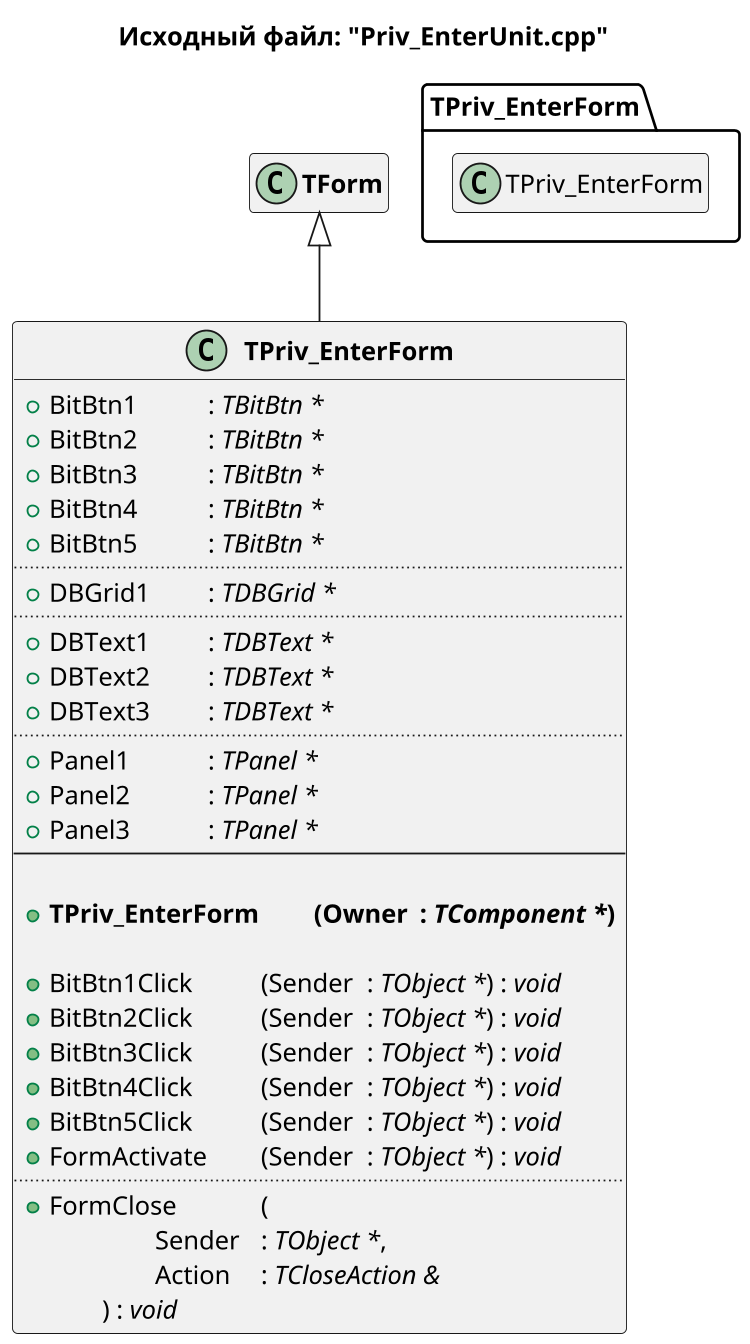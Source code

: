 
@startuml Priv_EnterUnit.cpp

title Исходный файл: "Priv_EnterUnit.cpp"

scale 750 width

"<b>TPriv_EnterForm</b>" -up-|> "<b>TForm</b>"

hide "<b>TForm</b>" members

class "<b>TPriv_EnterForm</b>"
{
    + BitBtn1 \t\t: <i>TBitBtn *</i>
    + BitBtn2 \t\t: <i>TBitBtn *</i>
    + BitBtn3 \t\t: <i>TBitBtn *</i>
    + BitBtn4 \t\t: <i>TBitBtn *</i>
    + BitBtn5 \t\t: <i>TBitBtn *</i>
    ..
    + DBGrid1 \t: <i>TDBGrid *</i>
    ..
    + DBText1 \t: <i>TDBText *</i>
    + DBText2 \t: <i>TDBText *</i>
    + DBText3 \t: <i>TDBText *</i>
    ..
    + Panel1 \t\t: <i>TPanel *</i>
    + Panel2 \t\t: <i>TPanel *</i>
    + Panel3 \t\t: <i>TPanel *</i>
    --
    
    + <b>TPriv_EnterForm \t(Owner \t: <i>TComponent *</i>)</b>

    + BitBtn1Click \t\t(Sender \t: <i>TObject *</i>) : <i>void</i>
    + BitBtn2Click \t\t(Sender \t: <i>TObject *</i>) : <i>void</i>
    + BitBtn3Click \t\t(Sender \t: <i>TObject *</i>) : <i>void</i>
    + BitBtn4Click \t\t(Sender \t: <i>TObject *</i>) : <i>void</i>
    + BitBtn5Click \t\t(Sender \t: <i>TObject *</i>) : <i>void</i>
    + FormActivate \t(Sender \t: <i>TObject *</i>) : <i>void</i>
    ..
    + FormClose \t\t(
            \t\tSender \t: <i>TObject *</i>,
            \t\tAction \t: <i>TCloseAction &</i>
        \t) : <i>void</i>
}


package TPriv_EnterForm <<Folder>>
{
    class TPriv_EnterForm
    hide  TPriv_EnterForm members
}


' note right of "<b>TPriv_EnterForm</b>"::Save_Priv
' сохранение привелегий (сирота, Чаэс, инвалид)
' end note

@enduml